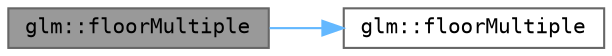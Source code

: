 digraph "glm::floorMultiple"
{
 // LATEX_PDF_SIZE
  bgcolor="transparent";
  edge [fontname=Terminal,fontsize=10,labelfontname=Helvetica,labelfontsize=10];
  node [fontname=Terminal,fontsize=10,shape=box,height=0.2,width=0.4];
  rankdir="LR";
  Node1 [label="glm::floorMultiple",height=0.2,width=0.4,color="gray40", fillcolor="grey60", style="filled", fontcolor="black",tooltip=" "];
  Node1 -> Node2 [color="steelblue1",style="solid"];
  Node2 [label="glm::floorMultiple",height=0.2,width=0.4,color="grey40", fillcolor="white", style="filled",URL="$group__gtc__round.html#ga2ffa3cd5f2ea746ee1bf57c46da6315e",tooltip=" "];
}
